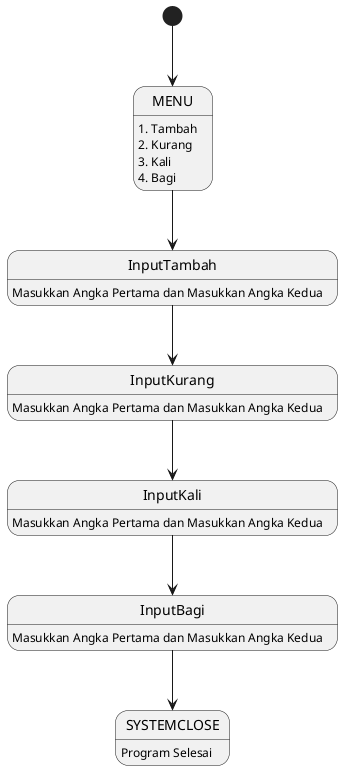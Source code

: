 @startuml UTS

[*] --> MENU
MENU : 1. Tambah
MENU : 2. Kurang
MENU : 3. Kali
MENU : 4. Bagi
MENU --> InputTambah
InputTambah : Masukkan Angka Pertama dan Masukkan Angka Kedua
InputTambah --> InputKurang 
InputKurang : Masukkan Angka Pertama dan Masukkan Angka Kedua
InputKurang --> InputKali
InputKali : Masukkan Angka Pertama dan Masukkan Angka Kedua
InputKali --> InputBagi
InputBagi : Masukkan Angka Pertama dan Masukkan Angka Kedua
InputBagi -->SYSTEMCLOSE
SYSTEMCLOSE :   Program Selesai

@enduml